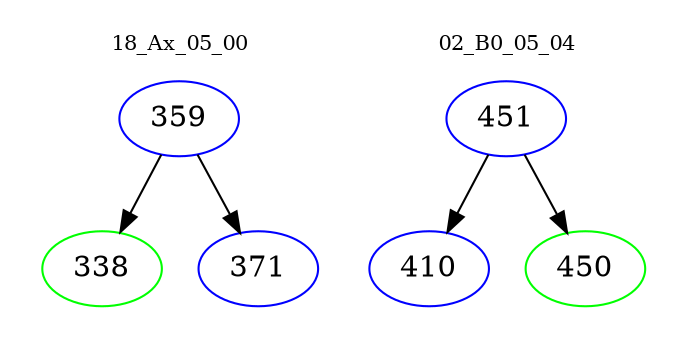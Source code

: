 digraph{
subgraph cluster_0 {
color = white
label = "18_Ax_05_00";
fontsize=10;
T0_359 [label="359", color="blue"]
T0_359 -> T0_338 [color="black"]
T0_338 [label="338", color="green"]
T0_359 -> T0_371 [color="black"]
T0_371 [label="371", color="blue"]
}
subgraph cluster_1 {
color = white
label = "02_B0_05_04";
fontsize=10;
T1_451 [label="451", color="blue"]
T1_451 -> T1_410 [color="black"]
T1_410 [label="410", color="blue"]
T1_451 -> T1_450 [color="black"]
T1_450 [label="450", color="green"]
}
}
